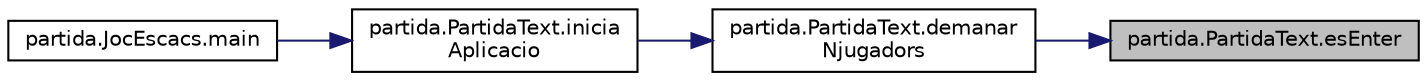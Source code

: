 digraph "partida.PartidaText.esEnter"
{
 // LATEX_PDF_SIZE
  edge [fontname="Helvetica",fontsize="10",labelfontname="Helvetica",labelfontsize="10"];
  node [fontname="Helvetica",fontsize="10",shape=record];
  rankdir="RL";
  Node1 [label="partida.PartidaText.esEnter",height=0.2,width=0.4,color="black", fillcolor="grey75", style="filled", fontcolor="black",tooltip=" "];
  Node1 -> Node2 [dir="back",color="midnightblue",fontsize="10",style="solid"];
  Node2 [label="partida.PartidaText.demanar\lNjugadors",height=0.2,width=0.4,color="black", fillcolor="white", style="filled",URL="$classpartida_1_1_partida_text.html#a76de348bed138fc03b9dbe1378c2199e",tooltip="Crea un ombre de jugadors."];
  Node2 -> Node3 [dir="back",color="midnightblue",fontsize="10",style="solid"];
  Node3 [label="partida.PartidaText.inicia\lAplicacio",height=0.2,width=0.4,color="black", fillcolor="white", style="filled",URL="$classpartida_1_1_partida_text.html#a02c8b096e88ca947f3956566b3fd4145",tooltip="Inicia el joc."];
  Node3 -> Node4 [dir="back",color="midnightblue",fontsize="10",style="solid"];
  Node4 [label="partida.JocEscacs.main",height=0.2,width=0.4,color="black", fillcolor="white", style="filled",URL="$classpartida_1_1_joc_escacs.html#a61412703510b43d5067b1aa19d45a85f",tooltip=" "];
}
